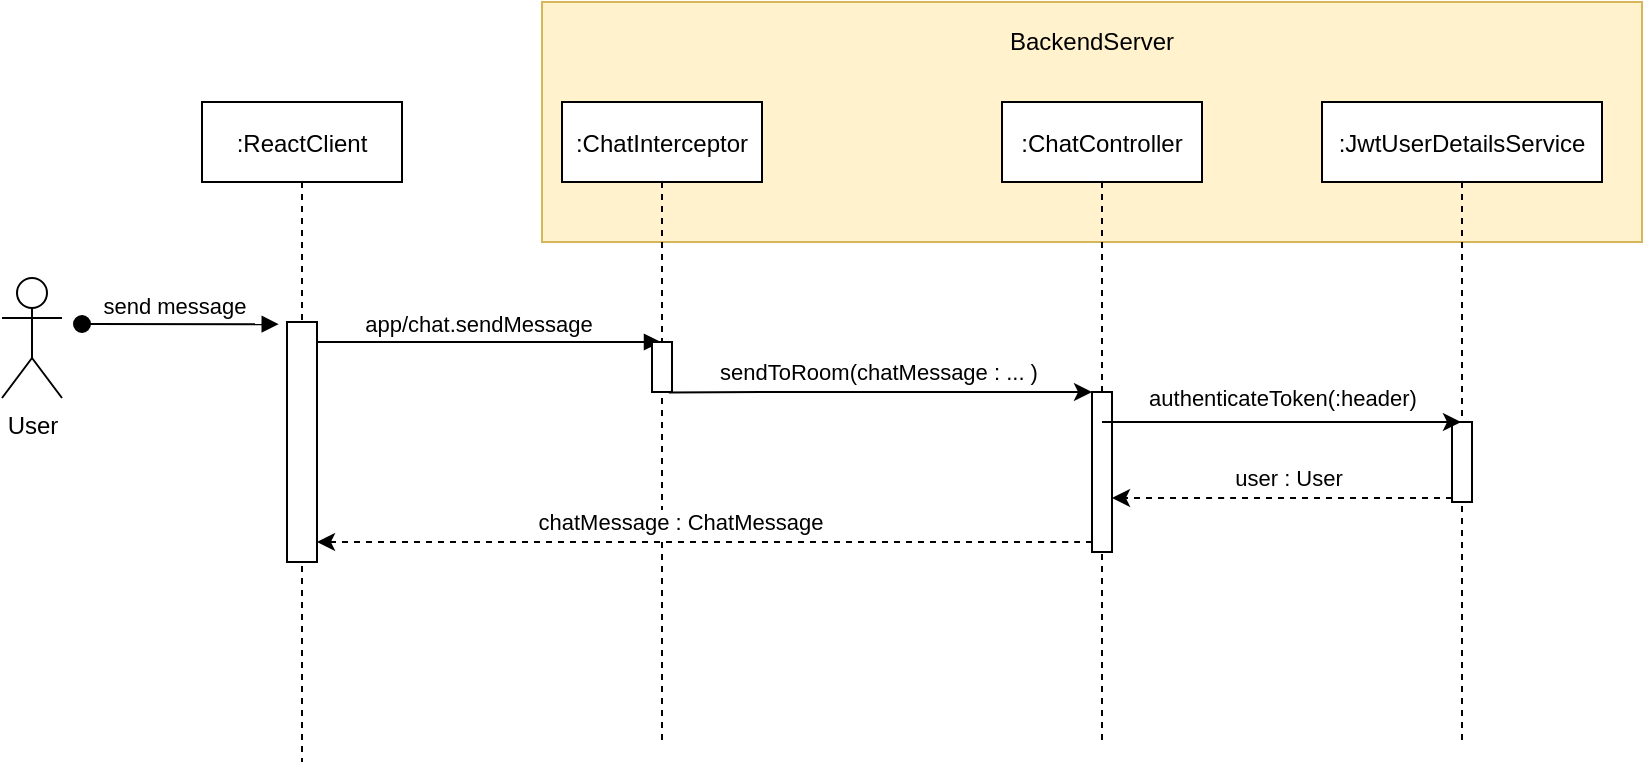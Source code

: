 <mxfile version="13.9.9" type="device"><diagram id="kgpKYQtTHZ0yAKxKKP6v" name="Page-1"><mxGraphModel dx="1117" dy="651" grid="1" gridSize="10" guides="1" tooltips="1" connect="1" arrows="1" fold="1" page="1" pageScale="1" pageWidth="850" pageHeight="1100" math="0" shadow="0"><root><mxCell id="0"/><mxCell id="1" parent="0"/><mxCell id="i6MMQtVqdfcEKa4CGIRQ-8" value="" style="rounded=0;whiteSpace=wrap;html=1;align=center;fillColor=#fff2cc;strokeColor=#d6b656;" parent="1" vertex="1"><mxGeometry x="290" y="20" width="550" height="120" as="geometry"/></mxCell><mxCell id="3nuBFxr9cyL0pnOWT2aG-1" value=":ReactClient" style="shape=umlLifeline;perimeter=lifelinePerimeter;container=1;collapsible=0;recursiveResize=0;rounded=0;shadow=0;strokeWidth=1;" parent="1" vertex="1"><mxGeometry x="120" y="70" width="100" height="330" as="geometry"/></mxCell><mxCell id="3nuBFxr9cyL0pnOWT2aG-2" value="" style="points=[];perimeter=orthogonalPerimeter;rounded=0;shadow=0;strokeWidth=1;" parent="3nuBFxr9cyL0pnOWT2aG-1" vertex="1"><mxGeometry x="42.5" y="110" width="15" height="120" as="geometry"/></mxCell><mxCell id="3nuBFxr9cyL0pnOWT2aG-3" value="send message" style="verticalAlign=bottom;startArrow=oval;endArrow=block;startSize=8;shadow=0;strokeWidth=1;entryX=-0.275;entryY=0.009;entryDx=0;entryDy=0;entryPerimeter=0;" parent="3nuBFxr9cyL0pnOWT2aG-1" target="3nuBFxr9cyL0pnOWT2aG-2" edge="1"><mxGeometry x="-0.059" relative="1" as="geometry"><mxPoint x="-60" y="111" as="sourcePoint"/><mxPoint as="offset"/></mxGeometry></mxCell><mxCell id="3nuBFxr9cyL0pnOWT2aG-8" value="app/chat.sendMessage" style="verticalAlign=bottom;endArrow=block;shadow=0;strokeWidth=1;" parent="1" source="3nuBFxr9cyL0pnOWT2aG-2" target="i6MMQtVqdfcEKa4CGIRQ-1" edge="1"><mxGeometry x="-0.056" relative="1" as="geometry"><mxPoint x="275" y="160" as="sourcePoint"/><Array as="points"><mxPoint x="240" y="190"/><mxPoint x="290" y="190"/></Array><mxPoint as="offset"/></mxGeometry></mxCell><mxCell id="i6MMQtVqdfcEKa4CGIRQ-1" value=":ChatInterceptor" style="shape=umlLifeline;perimeter=lifelinePerimeter;container=1;collapsible=0;recursiveResize=0;rounded=0;shadow=0;strokeWidth=1;" parent="1" vertex="1"><mxGeometry x="300" y="70" width="100" height="320" as="geometry"/></mxCell><mxCell id="i6MMQtVqdfcEKa4CGIRQ-9" value="" style="points=[];perimeter=orthogonalPerimeter;rounded=0;shadow=0;strokeWidth=1;" parent="i6MMQtVqdfcEKa4CGIRQ-1" vertex="1"><mxGeometry x="45" y="120" width="10" height="25" as="geometry"/></mxCell><mxCell id="i6MMQtVqdfcEKa4CGIRQ-5" value=":ChatController" style="shape=umlLifeline;perimeter=lifelinePerimeter;container=1;collapsible=0;recursiveResize=0;rounded=0;shadow=0;strokeWidth=1;" parent="1" vertex="1"><mxGeometry x="520" y="70" width="100" height="320" as="geometry"/></mxCell><mxCell id="i6MMQtVqdfcEKa4CGIRQ-10" value="" style="points=[];perimeter=orthogonalPerimeter;rounded=0;shadow=0;strokeWidth=1;" parent="i6MMQtVqdfcEKa4CGIRQ-5" vertex="1"><mxGeometry x="45" y="145" width="10" height="80" as="geometry"/></mxCell><mxCell id="i6MMQtVqdfcEKa4CGIRQ-6" value="" style="endArrow=classic;html=1;exitX=0.842;exitY=1.012;exitDx=0;exitDy=0;exitPerimeter=0;" parent="1" source="i6MMQtVqdfcEKa4CGIRQ-9" target="i6MMQtVqdfcEKa4CGIRQ-10" edge="1"><mxGeometry width="50" height="50" relative="1" as="geometry"><mxPoint x="350" y="210" as="sourcePoint"/><mxPoint x="480" y="184" as="targetPoint"/><Array as="points"><mxPoint x="410" y="215"/></Array></mxGeometry></mxCell><mxCell id="i6MMQtVqdfcEKa4CGIRQ-13" value="sendToRoom(chatMessage : ... )" style="edgeLabel;html=1;align=center;verticalAlign=middle;resizable=0;points=[];" parent="i6MMQtVqdfcEKa4CGIRQ-6" vertex="1" connectable="0"><mxGeometry x="-0.181" relative="1" as="geometry"><mxPoint x="17.5" y="-10" as="offset"/></mxGeometry></mxCell><mxCell id="i6MMQtVqdfcEKa4CGIRQ-12" value="" style="endArrow=classic;html=1;dashed=1;" parent="1" source="i6MMQtVqdfcEKa4CGIRQ-10" target="3nuBFxr9cyL0pnOWT2aG-2" edge="1"><mxGeometry width="50" height="50" relative="1" as="geometry"><mxPoint x="420" y="210" as="sourcePoint"/><mxPoint x="470" y="160" as="targetPoint"/><Array as="points"><mxPoint x="550" y="290"/><mxPoint x="400" y="290"/></Array></mxGeometry></mxCell><mxCell id="i6MMQtVqdfcEKa4CGIRQ-15" value="chatMessage : ChatMessage" style="edgeLabel;html=1;align=center;verticalAlign=middle;resizable=0;points=[];" parent="i6MMQtVqdfcEKa4CGIRQ-12" vertex="1" connectable="0"><mxGeometry x="-0.007" y="3" relative="1" as="geometry"><mxPoint x="-14.17" y="-13" as="offset"/></mxGeometry></mxCell><mxCell id="G0bCitq_Z-uxKnt3_ynj-1" value=":JwtUserDetailsService" style="shape=umlLifeline;perimeter=lifelinePerimeter;container=1;collapsible=0;recursiveResize=0;rounded=0;shadow=0;strokeWidth=1;" vertex="1" parent="1"><mxGeometry x="680" y="70" width="140" height="320" as="geometry"/></mxCell><mxCell id="G0bCitq_Z-uxKnt3_ynj-2" value="" style="points=[];perimeter=orthogonalPerimeter;rounded=0;shadow=0;strokeWidth=1;" vertex="1" parent="G0bCitq_Z-uxKnt3_ynj-1"><mxGeometry x="65" y="160" width="10" height="40" as="geometry"/></mxCell><mxCell id="G0bCitq_Z-uxKnt3_ynj-3" value="" style="endArrow=classic;html=1;" edge="1" parent="1" source="i6MMQtVqdfcEKa4CGIRQ-5" target="G0bCitq_Z-uxKnt3_ynj-1"><mxGeometry width="50" height="50" relative="1" as="geometry"><mxPoint x="620" y="213" as="sourcePoint"/><mxPoint x="670" y="220" as="targetPoint"/><Array as="points"><mxPoint x="580" y="230"/></Array></mxGeometry></mxCell><mxCell id="G0bCitq_Z-uxKnt3_ynj-4" value="authenticateToken(:header)" style="edgeLabel;html=1;align=center;verticalAlign=middle;resizable=0;points=[];" vertex="1" connectable="0" parent="G0bCitq_Z-uxKnt3_ynj-3"><mxGeometry x="-0.029" y="3" relative="1" as="geometry"><mxPoint x="2.83" y="-9" as="offset"/></mxGeometry></mxCell><mxCell id="G0bCitq_Z-uxKnt3_ynj-5" value="" style="endArrow=classic;html=1;dashed=1;" edge="1" parent="1" source="G0bCitq_Z-uxKnt3_ynj-2"><mxGeometry width="50" height="50" relative="1" as="geometry"><mxPoint x="400" y="190" as="sourcePoint"/><mxPoint x="575" y="268" as="targetPoint"/><Array as="points"><mxPoint x="650" y="268"/><mxPoint x="630" y="268"/></Array></mxGeometry></mxCell><mxCell id="G0bCitq_Z-uxKnt3_ynj-6" value="user : User" style="edgeLabel;html=1;align=center;verticalAlign=middle;resizable=0;points=[];" vertex="1" connectable="0" parent="G0bCitq_Z-uxKnt3_ynj-5"><mxGeometry x="0.072" relative="1" as="geometry"><mxPoint x="9" y="-10" as="offset"/></mxGeometry></mxCell><mxCell id="G0bCitq_Z-uxKnt3_ynj-7" value="BackendServer" style="text;html=1;strokeColor=none;fillColor=none;align=center;verticalAlign=middle;whiteSpace=wrap;rounded=0;" vertex="1" parent="1"><mxGeometry x="545" y="30" width="40" height="20" as="geometry"/></mxCell><mxCell id="G0bCitq_Z-uxKnt3_ynj-8" value="User" style="shape=umlActor;verticalLabelPosition=bottom;verticalAlign=top;html=1;outlineConnect=0;" vertex="1" parent="1"><mxGeometry x="20" y="158" width="30" height="60" as="geometry"/></mxCell></root></mxGraphModel></diagram></mxfile>